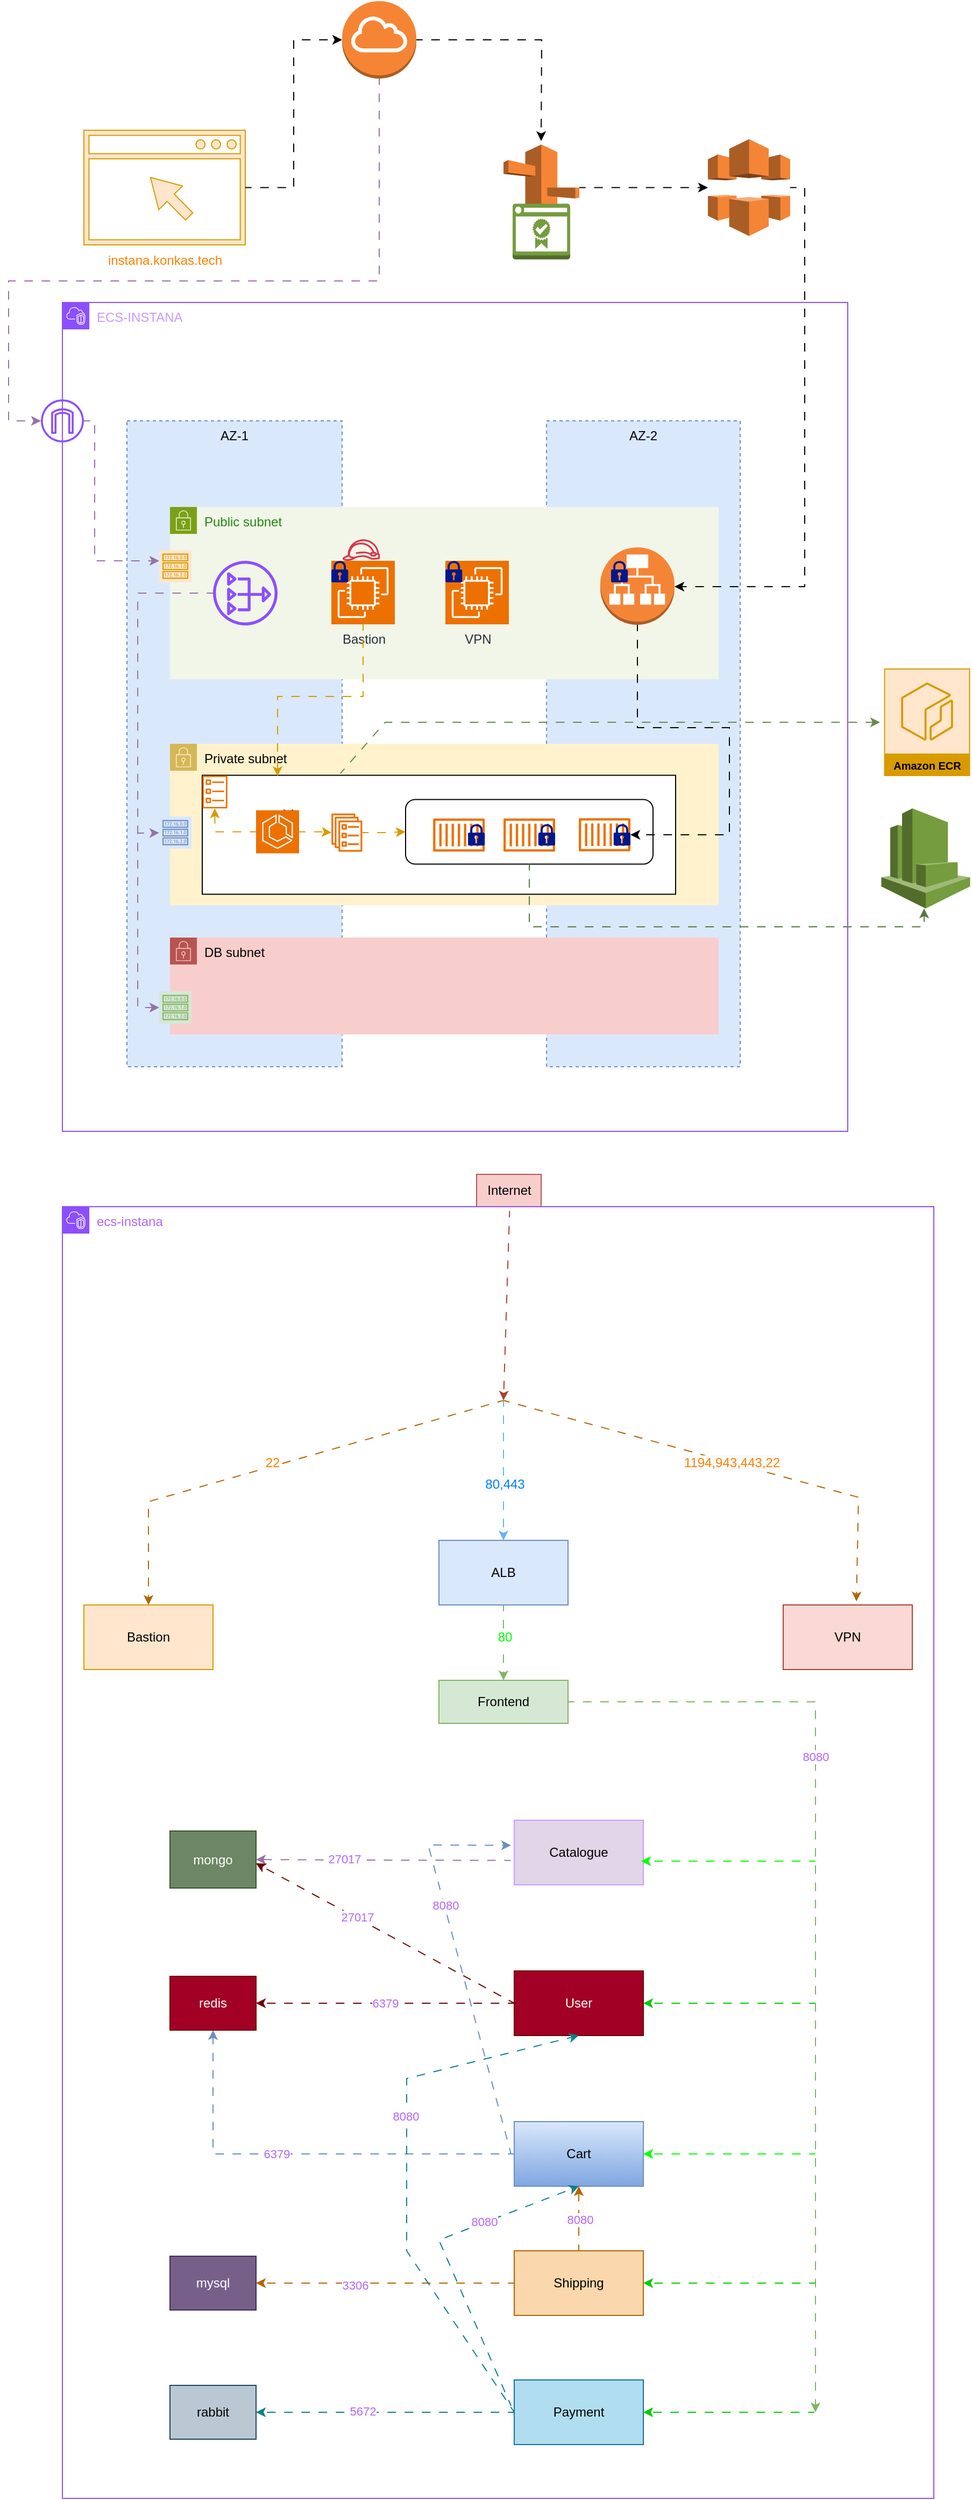 <mxfile version="24.7.16">
  <diagram name="Page-1" id="yDt01ANhyej5JqWS6dFk">
    <mxGraphModel dx="2110" dy="783" grid="1" gridSize="10" guides="1" tooltips="1" connect="1" arrows="1" fold="1" page="1" pageScale="1" pageWidth="850" pageHeight="1100" math="0" shadow="0">
      <root>
        <mxCell id="0" />
        <mxCell id="1" parent="0" />
        <mxCell id="Hb1TKC1Pl9qgVDZg1J_4-1" value="&lt;font color=&quot;#cc99ff&quot;&gt;ECS-INSTANA&lt;/font&gt;" style="points=[[0,0],[0.25,0],[0.5,0],[0.75,0],[1,0],[1,0.25],[1,0.5],[1,0.75],[1,1],[0.75,1],[0.5,1],[0.25,1],[0,1],[0,0.75],[0,0.5],[0,0.25]];outlineConnect=0;gradientColor=none;html=1;whiteSpace=wrap;fontSize=12;fontStyle=0;container=1;pointerEvents=0;collapsible=0;recursiveResize=0;shape=mxgraph.aws4.group;grIcon=mxgraph.aws4.group_vpc2;strokeColor=#8C4FFF;fillColor=none;verticalAlign=top;align=left;spacingLeft=30;fontColor=#AAB7B8;dashed=0;" vertex="1" parent="1">
          <mxGeometry x="40" y="310" width="730" height="770" as="geometry" />
        </mxCell>
        <mxCell id="Hb1TKC1Pl9qgVDZg1J_4-2" value="AZ-1" style="fillColor=#dae8fc;strokeColor=#6c8ebf;dashed=1;verticalAlign=top;fontStyle=0;whiteSpace=wrap;html=1;" vertex="1" parent="Hb1TKC1Pl9qgVDZg1J_4-1">
          <mxGeometry x="60" y="110" width="200" height="600" as="geometry" />
        </mxCell>
        <mxCell id="Hb1TKC1Pl9qgVDZg1J_4-3" value="AZ-2" style="fillColor=#dae8fc;strokeColor=#6c8ebf;dashed=1;verticalAlign=top;fontStyle=0;whiteSpace=wrap;html=1;" vertex="1" parent="Hb1TKC1Pl9qgVDZg1J_4-1">
          <mxGeometry x="450" y="110" width="180" height="600" as="geometry" />
        </mxCell>
        <mxCell id="Hb1TKC1Pl9qgVDZg1J_4-4" value="Public subnet" style="points=[[0,0],[0.25,0],[0.5,0],[0.75,0],[1,0],[1,0.25],[1,0.5],[1,0.75],[1,1],[0.75,1],[0.5,1],[0.25,1],[0,1],[0,0.75],[0,0.5],[0,0.25]];outlineConnect=0;gradientColor=none;html=1;whiteSpace=wrap;fontSize=12;fontStyle=0;container=1;pointerEvents=0;collapsible=0;recursiveResize=0;shape=mxgraph.aws4.group;grIcon=mxgraph.aws4.group_security_group;grStroke=0;strokeColor=#7AA116;fillColor=#F2F6E8;verticalAlign=top;align=left;spacingLeft=30;fontColor=#248814;dashed=0;" vertex="1" parent="Hb1TKC1Pl9qgVDZg1J_4-1">
          <mxGeometry x="100" y="190" width="510" height="160" as="geometry" />
        </mxCell>
        <mxCell id="Hb1TKC1Pl9qgVDZg1J_4-26" value="VPN" style="sketch=0;points=[[0,0,0],[0.25,0,0],[0.5,0,0],[0.75,0,0],[1,0,0],[0,1,0],[0.25,1,0],[0.5,1,0],[0.75,1,0],[1,1,0],[0,0.25,0],[0,0.5,0],[0,0.75,0],[1,0.25,0],[1,0.5,0],[1,0.75,0]];outlineConnect=0;fontColor=#232F3E;fillColor=#ED7100;strokeColor=#ffffff;dashed=0;verticalLabelPosition=bottom;verticalAlign=top;align=center;html=1;fontSize=12;fontStyle=0;aspect=fixed;shape=mxgraph.aws4.resourceIcon;resIcon=mxgraph.aws4.ec2;" vertex="1" parent="Hb1TKC1Pl9qgVDZg1J_4-4">
          <mxGeometry x="256" y="50" width="59" height="59" as="geometry" />
        </mxCell>
        <mxCell id="Hb1TKC1Pl9qgVDZg1J_4-28" value="" style="sketch=0;aspect=fixed;pointerEvents=1;shadow=0;dashed=0;html=1;strokeColor=none;labelPosition=center;verticalLabelPosition=bottom;verticalAlign=top;align=center;fillColor=#00188D;shape=mxgraph.mscae.enterprise.lock" vertex="1" parent="Hb1TKC1Pl9qgVDZg1J_4-4">
          <mxGeometry x="256" y="50" width="15.6" height="20" as="geometry" />
        </mxCell>
        <mxCell id="Hb1TKC1Pl9qgVDZg1J_4-25" value="Bastion" style="sketch=0;points=[[0,0,0],[0.25,0,0],[0.5,0,0],[0.75,0,0],[1,0,0],[0,1,0],[0.25,1,0],[0.5,1,0],[0.75,1,0],[1,1,0],[0,0.25,0],[0,0.5,0],[0,0.75,0],[1,0.25,0],[1,0.5,0],[1,0.75,0]];outlineConnect=0;fontColor=#232F3E;fillColor=#ED7100;strokeColor=#ffffff;dashed=0;verticalLabelPosition=bottom;verticalAlign=top;align=center;html=1;fontSize=12;fontStyle=0;aspect=fixed;shape=mxgraph.aws4.resourceIcon;resIcon=mxgraph.aws4.ec2;" vertex="1" parent="Hb1TKC1Pl9qgVDZg1J_4-4">
          <mxGeometry x="150" y="50" width="59" height="59" as="geometry" />
        </mxCell>
        <mxCell id="Hb1TKC1Pl9qgVDZg1J_4-29" value="" style="sketch=0;outlineConnect=0;fontColor=#232F3E;gradientColor=none;fillColor=#DD344C;strokeColor=none;dashed=0;verticalLabelPosition=bottom;verticalAlign=top;align=center;html=1;fontSize=12;fontStyle=0;aspect=fixed;pointerEvents=1;shape=mxgraph.aws4.role;" vertex="1" parent="Hb1TKC1Pl9qgVDZg1J_4-4">
          <mxGeometry x="160" y="30" width="35.46" height="20" as="geometry" />
        </mxCell>
        <mxCell id="Hb1TKC1Pl9qgVDZg1J_4-27" value="" style="sketch=0;aspect=fixed;pointerEvents=1;shadow=0;dashed=0;html=1;strokeColor=none;labelPosition=center;verticalLabelPosition=bottom;verticalAlign=top;align=center;fillColor=#00188D;shape=mxgraph.mscae.enterprise.lock" vertex="1" parent="Hb1TKC1Pl9qgVDZg1J_4-4">
          <mxGeometry x="150" y="50" width="15.6" height="20" as="geometry" />
        </mxCell>
        <mxCell id="Hb1TKC1Pl9qgVDZg1J_4-57" value="" style="sketch=0;outlineConnect=0;fontColor=#232F3E;gradientColor=none;fillColor=#8C4FFF;strokeColor=none;dashed=0;verticalLabelPosition=bottom;verticalAlign=top;align=center;html=1;fontSize=12;fontStyle=0;aspect=fixed;pointerEvents=1;shape=mxgraph.aws4.nat_gateway;" vertex="1" parent="Hb1TKC1Pl9qgVDZg1J_4-4">
          <mxGeometry x="40" y="50" width="60" height="60" as="geometry" />
        </mxCell>
        <mxCell id="Hb1TKC1Pl9qgVDZg1J_4-5" value="Private subnet" style="points=[[0,0],[0.25,0],[0.5,0],[0.75,0],[1,0],[1,0.25],[1,0.5],[1,0.75],[1,1],[0.75,1],[0.5,1],[0.25,1],[0,1],[0,0.75],[0,0.5],[0,0.25]];outlineConnect=0;html=1;whiteSpace=wrap;fontSize=12;fontStyle=0;container=1;pointerEvents=0;collapsible=0;recursiveResize=0;shape=mxgraph.aws4.group;grIcon=mxgraph.aws4.group_security_group;grStroke=0;strokeColor=#d6b656;fillColor=#fff2cc;verticalAlign=top;align=left;spacingLeft=30;dashed=0;" vertex="1" parent="Hb1TKC1Pl9qgVDZg1J_4-1">
          <mxGeometry x="100" y="410" width="510" height="150" as="geometry" />
        </mxCell>
        <mxCell id="Hb1TKC1Pl9qgVDZg1J_4-9" value="&#xa;&lt;span style=&quot;color: rgb(0, 0, 0); font-family: Helvetica; font-size: 12px; font-style: normal; font-variant-ligatures: normal; font-variant-caps: normal; font-weight: 400; letter-spacing: normal; orphans: 2; text-align: center; text-indent: 0px; text-transform: none; widows: 2; word-spacing: 0px; -webkit-text-stroke-width: 0px; white-space: nowrap; background-color: rgb(251, 251, 251); text-decoration-thickness: initial; text-decoration-style: initial; text-decoration-color: initial; display: inline !important; float: none;&quot;&gt;instana-ns&lt;/span&gt;&#xa;&#xa;" style="rounded=0;whiteSpace=wrap;html=1;" vertex="1" parent="Hb1TKC1Pl9qgVDZg1J_4-5">
          <mxGeometry x="30" y="29.25" width="440" height="110.5" as="geometry" />
        </mxCell>
        <mxCell id="Hb1TKC1Pl9qgVDZg1J_4-13" value="" style="rounded=1;whiteSpace=wrap;html=1;" vertex="1" parent="Hb1TKC1Pl9qgVDZg1J_4-5">
          <mxGeometry x="219" y="51.75" width="230" height="60" as="geometry" />
        </mxCell>
        <mxCell id="Hb1TKC1Pl9qgVDZg1J_4-14" value="" style="sketch=0;outlineConnect=0;fontColor=#232F3E;gradientColor=none;fillColor=#ED7100;strokeColor=none;dashed=0;verticalLabelPosition=bottom;verticalAlign=top;align=center;html=1;fontSize=12;fontStyle=0;aspect=fixed;pointerEvents=1;shape=mxgraph.aws4.container_1;" vertex="1" parent="Hb1TKC1Pl9qgVDZg1J_4-5">
          <mxGeometry x="244.6" y="69.25" width="48" height="31" as="geometry" />
        </mxCell>
        <mxCell id="Hb1TKC1Pl9qgVDZg1J_4-15" value="" style="sketch=0;outlineConnect=0;fontColor=#232F3E;gradientColor=none;fillColor=#ED7100;strokeColor=none;dashed=0;verticalLabelPosition=bottom;verticalAlign=top;align=center;html=1;fontSize=12;fontStyle=0;aspect=fixed;pointerEvents=1;shape=mxgraph.aws4.container_1;" vertex="1" parent="Hb1TKC1Pl9qgVDZg1J_4-5">
          <mxGeometry x="310" y="69.25" width="48" height="31" as="geometry" />
        </mxCell>
        <mxCell id="Hb1TKC1Pl9qgVDZg1J_4-16" value="" style="sketch=0;outlineConnect=0;fontColor=#232F3E;gradientColor=none;fillColor=#ED7100;strokeColor=none;dashed=0;verticalLabelPosition=bottom;verticalAlign=top;align=center;html=1;fontSize=12;fontStyle=0;aspect=fixed;pointerEvents=1;shape=mxgraph.aws4.container_1;" vertex="1" parent="Hb1TKC1Pl9qgVDZg1J_4-5">
          <mxGeometry x="380" y="69" width="48" height="31" as="geometry" />
        </mxCell>
        <mxCell id="Hb1TKC1Pl9qgVDZg1J_4-17" value="" style="sketch=0;aspect=fixed;pointerEvents=1;shadow=0;dashed=0;html=1;strokeColor=none;labelPosition=center;verticalLabelPosition=bottom;verticalAlign=top;align=center;fillColor=#00188D;shape=mxgraph.mscae.enterprise.lock" vertex="1" parent="Hb1TKC1Pl9qgVDZg1J_4-5">
          <mxGeometry x="277" y="74.5" width="15.6" height="20" as="geometry" />
        </mxCell>
        <mxCell id="Hb1TKC1Pl9qgVDZg1J_4-18" value="" style="sketch=0;aspect=fixed;pointerEvents=1;shadow=0;dashed=0;html=1;strokeColor=none;labelPosition=center;verticalLabelPosition=bottom;verticalAlign=top;align=center;fillColor=#00188D;shape=mxgraph.mscae.enterprise.lock" vertex="1" parent="Hb1TKC1Pl9qgVDZg1J_4-5">
          <mxGeometry x="342.4" y="74.5" width="15.6" height="20" as="geometry" />
        </mxCell>
        <mxCell id="Hb1TKC1Pl9qgVDZg1J_4-19" value="" style="sketch=0;aspect=fixed;pointerEvents=1;shadow=0;dashed=0;html=1;strokeColor=none;labelPosition=center;verticalLabelPosition=bottom;verticalAlign=top;align=center;fillColor=#00188D;shape=mxgraph.mscae.enterprise.lock" vertex="1" parent="Hb1TKC1Pl9qgVDZg1J_4-5">
          <mxGeometry x="412.4" y="74.5" width="15.6" height="20" as="geometry" />
        </mxCell>
        <mxCell id="Hb1TKC1Pl9qgVDZg1J_4-41" value="" style="edgeStyle=orthogonalEdgeStyle;rounded=0;orthogonalLoop=1;jettySize=auto;html=1;flowAnimation=1;fillColor=#ffe6cc;strokeColor=#d79b00;" edge="1" parent="Hb1TKC1Pl9qgVDZg1J_4-5" source="Hb1TKC1Pl9qgVDZg1J_4-8" target="Hb1TKC1Pl9qgVDZg1J_4-32">
          <mxGeometry relative="1" as="geometry" />
        </mxCell>
        <mxCell id="Hb1TKC1Pl9qgVDZg1J_4-42" value="" style="edgeStyle=orthogonalEdgeStyle;rounded=0;orthogonalLoop=1;jettySize=auto;html=1;flowAnimation=1;fillColor=#ffe6cc;strokeColor=#d79b00;" edge="1" parent="Hb1TKC1Pl9qgVDZg1J_4-5" source="Hb1TKC1Pl9qgVDZg1J_4-8" target="Hb1TKC1Pl9qgVDZg1J_4-33">
          <mxGeometry relative="1" as="geometry" />
        </mxCell>
        <mxCell id="Hb1TKC1Pl9qgVDZg1J_4-55" style="edgeStyle=orthogonalEdgeStyle;rounded=0;orthogonalLoop=1;jettySize=auto;html=1;exitX=0.75;exitY=0;exitDx=0;exitDy=0;exitPerimeter=0;" edge="1" parent="Hb1TKC1Pl9qgVDZg1J_4-5" source="Hb1TKC1Pl9qgVDZg1J_4-8">
          <mxGeometry relative="1" as="geometry">
            <mxPoint x="110" y="70" as="targetPoint" />
          </mxGeometry>
        </mxCell>
        <mxCell id="Hb1TKC1Pl9qgVDZg1J_4-8" value="" style="sketch=0;points=[[0,0,0],[0.25,0,0],[0.5,0,0],[0.75,0,0],[1,0,0],[0,1,0],[0.25,1,0],[0.5,1,0],[0.75,1,0],[1,1,0],[0,0.25,0],[0,0.5,0],[0,0.75,0],[1,0.25,0],[1,0.5,0],[1,0.75,0]];outlineConnect=0;fontColor=#232F3E;fillColor=#ED7100;strokeColor=#ffffff;dashed=0;verticalLabelPosition=bottom;verticalAlign=top;align=center;html=1;fontSize=12;fontStyle=0;aspect=fixed;shape=mxgraph.aws4.resourceIcon;resIcon=mxgraph.aws4.ecs;" vertex="1" parent="Hb1TKC1Pl9qgVDZg1J_4-5">
          <mxGeometry x="80" y="61.75" width="40" height="40" as="geometry" />
        </mxCell>
        <mxCell id="Hb1TKC1Pl9qgVDZg1J_4-32" value="" style="sketch=0;outlineConnect=0;fontColor=#232F3E;gradientColor=none;fillColor=#ED7100;strokeColor=none;dashed=0;verticalLabelPosition=bottom;verticalAlign=top;align=center;html=1;fontSize=12;fontStyle=0;aspect=fixed;pointerEvents=1;shape=mxgraph.aws4.ecs_task;" vertex="1" parent="Hb1TKC1Pl9qgVDZg1J_4-5">
          <mxGeometry x="30" y="29.5" width="23.51" height="30.5" as="geometry" />
        </mxCell>
        <mxCell id="Hb1TKC1Pl9qgVDZg1J_4-43" value="" style="edgeStyle=orthogonalEdgeStyle;rounded=0;orthogonalLoop=1;jettySize=auto;html=1;entryX=0;entryY=0.5;entryDx=0;entryDy=0;flowAnimation=1;fillColor=#ffe6cc;strokeColor=#d79b00;" edge="1" parent="Hb1TKC1Pl9qgVDZg1J_4-5" source="Hb1TKC1Pl9qgVDZg1J_4-33" target="Hb1TKC1Pl9qgVDZg1J_4-13">
          <mxGeometry relative="1" as="geometry" />
        </mxCell>
        <mxCell id="Hb1TKC1Pl9qgVDZg1J_4-33" value="" style="sketch=0;outlineConnect=0;fontColor=#232F3E;gradientColor=none;fillColor=#ED7100;strokeColor=none;dashed=0;verticalLabelPosition=bottom;verticalAlign=top;align=center;html=1;fontSize=12;fontStyle=0;aspect=fixed;pointerEvents=1;shape=mxgraph.aws4.ecs_service;" vertex="1" parent="Hb1TKC1Pl9qgVDZg1J_4-5">
          <mxGeometry x="150" y="64.75" width="28.84" height="35.5" as="geometry" />
        </mxCell>
        <mxCell id="Hb1TKC1Pl9qgVDZg1J_4-49" value="" style="sketch=0;outlineConnect=0;strokeColor=#6c8ebf;fillColor=#dae8fc;dashed=0;verticalLabelPosition=bottom;verticalAlign=top;align=center;html=1;fontSize=12;fontStyle=0;aspect=fixed;shape=mxgraph.aws4.resourceIcon;resIcon=mxgraph.aws4.route_table;" vertex="1" parent="Hb1TKC1Pl9qgVDZg1J_4-5">
          <mxGeometry x="-10" y="67.5" width="30" height="30" as="geometry" />
        </mxCell>
        <mxCell id="Hb1TKC1Pl9qgVDZg1J_4-6" value="DB subnet" style="points=[[0,0],[0.25,0],[0.5,0],[0.75,0],[1,0],[1,0.25],[1,0.5],[1,0.75],[1,1],[0.75,1],[0.5,1],[0.25,1],[0,1],[0,0.75],[0,0.5],[0,0.25]];outlineConnect=0;html=1;whiteSpace=wrap;fontSize=12;fontStyle=0;container=1;pointerEvents=0;collapsible=0;recursiveResize=0;shape=mxgraph.aws4.group;grIcon=mxgraph.aws4.group_security_group;grStroke=0;strokeColor=#b85450;fillColor=#f8cecc;verticalAlign=top;align=left;spacingLeft=30;dashed=0;" vertex="1" parent="Hb1TKC1Pl9qgVDZg1J_4-1">
          <mxGeometry x="100" y="590" width="510" height="90" as="geometry" />
        </mxCell>
        <mxCell id="Hb1TKC1Pl9qgVDZg1J_4-50" value="" style="sketch=0;outlineConnect=0;strokeColor=#82b366;fillColor=#d5e8d4;dashed=0;verticalLabelPosition=bottom;verticalAlign=top;align=center;html=1;fontSize=12;fontStyle=0;aspect=fixed;shape=mxgraph.aws4.resourceIcon;resIcon=mxgraph.aws4.route_table;" vertex="1" parent="Hb1TKC1Pl9qgVDZg1J_4-6">
          <mxGeometry x="-10" y="50" width="30" height="30" as="geometry" />
        </mxCell>
        <mxCell id="Hb1TKC1Pl9qgVDZg1J_4-7" value="" style="sketch=0;outlineConnect=0;fontColor=#232F3E;gradientColor=none;fillColor=#8C4FFF;strokeColor=none;dashed=0;verticalLabelPosition=bottom;verticalAlign=top;align=center;html=1;fontSize=12;fontStyle=0;aspect=fixed;pointerEvents=1;shape=mxgraph.aws4.internet_gateway;" vertex="1" parent="Hb1TKC1Pl9qgVDZg1J_4-1">
          <mxGeometry x="-20" y="90" width="40" height="40" as="geometry" />
        </mxCell>
        <mxCell id="Hb1TKC1Pl9qgVDZg1J_4-11" value="" style="outlineConnect=0;dashed=0;verticalLabelPosition=bottom;verticalAlign=top;align=center;html=1;shape=mxgraph.aws3.application_load_balancer;fillColor=#F58536;gradientColor=none;" vertex="1" parent="Hb1TKC1Pl9qgVDZg1J_4-1">
          <mxGeometry x="500" y="227.5" width="69" height="72" as="geometry" />
        </mxCell>
        <mxCell id="Hb1TKC1Pl9qgVDZg1J_4-20" value="" style="sketch=0;aspect=fixed;pointerEvents=1;shadow=0;dashed=0;html=1;strokeColor=none;labelPosition=center;verticalLabelPosition=bottom;verticalAlign=top;align=center;fillColor=#00188D;shape=mxgraph.mscae.enterprise.lock" vertex="1" parent="Hb1TKC1Pl9qgVDZg1J_4-1">
          <mxGeometry x="510" y="240" width="15.6" height="20" as="geometry" />
        </mxCell>
        <mxCell id="Hb1TKC1Pl9qgVDZg1J_4-46" style="edgeStyle=orthogonalEdgeStyle;rounded=0;orthogonalLoop=1;jettySize=auto;html=1;flowAnimation=1;fillColor=#ffe6cc;strokeColor=#d79b00;" edge="1" parent="Hb1TKC1Pl9qgVDZg1J_4-1" source="Hb1TKC1Pl9qgVDZg1J_4-25">
          <mxGeometry relative="1" as="geometry">
            <mxPoint x="200" y="440" as="targetPoint" />
            <Array as="points">
              <mxPoint x="280" y="366" />
              <mxPoint x="200" y="366" />
              <mxPoint x="200" y="440" />
            </Array>
          </mxGeometry>
        </mxCell>
        <mxCell id="Hb1TKC1Pl9qgVDZg1J_4-47" style="edgeStyle=orthogonalEdgeStyle;rounded=0;orthogonalLoop=1;jettySize=auto;html=1;entryX=1;entryY=0.5;entryDx=0;entryDy=0;entryPerimeter=0;flowAnimation=1;fillColor=#dae8fc;strokeColor=#000000;" edge="1" parent="Hb1TKC1Pl9qgVDZg1J_4-1" source="Hb1TKC1Pl9qgVDZg1J_4-11" target="Hb1TKC1Pl9qgVDZg1J_4-19">
          <mxGeometry relative="1" as="geometry">
            <Array as="points">
              <mxPoint x="535" y="395" />
              <mxPoint x="620" y="395" />
              <mxPoint x="620" y="495" />
            </Array>
          </mxGeometry>
        </mxCell>
        <mxCell id="Hb1TKC1Pl9qgVDZg1J_4-48" value="" style="sketch=0;outlineConnect=0;strokeColor=#d79b00;fillColor=#ffe6cc;dashed=0;verticalLabelPosition=bottom;verticalAlign=top;align=center;html=1;fontSize=12;fontStyle=0;aspect=fixed;shape=mxgraph.aws4.resourceIcon;resIcon=mxgraph.aws4.route_table;" vertex="1" parent="Hb1TKC1Pl9qgVDZg1J_4-1">
          <mxGeometry x="90" y="230" width="30" height="30" as="geometry" />
        </mxCell>
        <mxCell id="Hb1TKC1Pl9qgVDZg1J_4-51" style="edgeStyle=orthogonalEdgeStyle;rounded=0;orthogonalLoop=1;jettySize=auto;html=1;flowAnimation=1;fillColor=#e1d5e7;strokeColor=#9673a6;" edge="1" parent="Hb1TKC1Pl9qgVDZg1J_4-1" source="Hb1TKC1Pl9qgVDZg1J_4-7">
          <mxGeometry relative="1" as="geometry">
            <mxPoint x="90" y="240" as="targetPoint" />
            <Array as="points">
              <mxPoint x="30" y="110" />
              <mxPoint x="30" y="240" />
            </Array>
          </mxGeometry>
        </mxCell>
        <mxCell id="Hb1TKC1Pl9qgVDZg1J_4-70" style="edgeStyle=orthogonalEdgeStyle;rounded=0;orthogonalLoop=1;jettySize=auto;html=1;flowAnimation=1;fillColor=#e1d5e7;strokeColor=#9673a6;" edge="1" parent="Hb1TKC1Pl9qgVDZg1J_4-1" source="Hb1TKC1Pl9qgVDZg1J_4-57" target="Hb1TKC1Pl9qgVDZg1J_4-50">
          <mxGeometry relative="1" as="geometry">
            <Array as="points">
              <mxPoint x="70" y="270" />
              <mxPoint x="70" y="655" />
            </Array>
          </mxGeometry>
        </mxCell>
        <mxCell id="Hb1TKC1Pl9qgVDZg1J_4-74" value="" style="endArrow=classic;html=1;rounded=0;flowAnimation=1;fillColor=#e1d5e7;strokeColor=#9673a6;" edge="1" parent="Hb1TKC1Pl9qgVDZg1J_4-1" target="Hb1TKC1Pl9qgVDZg1J_4-49">
          <mxGeometry width="50" height="50" relative="1" as="geometry">
            <mxPoint x="70" y="493" as="sourcePoint" />
            <mxPoint x="90" y="491" as="targetPoint" />
          </mxGeometry>
        </mxCell>
        <mxCell id="Hb1TKC1Pl9qgVDZg1J_4-61" style="edgeStyle=orthogonalEdgeStyle;rounded=0;orthogonalLoop=1;jettySize=auto;html=1;flowAnimation=1;exitX=1;exitY=0.5;exitDx=0;exitDy=0;exitPerimeter=0;fillColor=#dae8fc;strokeColor=#000000;" edge="1" parent="1" source="Hb1TKC1Pl9qgVDZg1J_4-10" target="Hb1TKC1Pl9qgVDZg1J_4-11">
          <mxGeometry relative="1" as="geometry">
            <Array as="points">
              <mxPoint x="730" y="203" />
              <mxPoint x="730" y="574" />
            </Array>
          </mxGeometry>
        </mxCell>
        <mxCell id="Hb1TKC1Pl9qgVDZg1J_4-10" value="" style="outlineConnect=0;dashed=0;verticalLabelPosition=bottom;verticalAlign=top;align=center;html=1;shape=mxgraph.aws3.cloudfront;fillColor=#F58536;gradientColor=none;" vertex="1" parent="1">
          <mxGeometry x="640" y="158.25" width="76.5" height="90" as="geometry" />
        </mxCell>
        <mxCell id="Hb1TKC1Pl9qgVDZg1J_4-64" style="edgeStyle=orthogonalEdgeStyle;rounded=0;orthogonalLoop=1;jettySize=auto;html=1;flowAnimation=1;fillColor=#dae8fc;strokeColor=#000000;" edge="1" parent="1" source="Hb1TKC1Pl9qgVDZg1J_4-62" target="Hb1TKC1Pl9qgVDZg1J_4-10">
          <mxGeometry relative="1" as="geometry" />
        </mxCell>
        <mxCell id="Hb1TKC1Pl9qgVDZg1J_4-62" value="" style="outlineConnect=0;dashed=0;verticalLabelPosition=bottom;verticalAlign=top;align=center;html=1;shape=mxgraph.aws3.route_53;fillColor=#F58536;gradientColor=none;" vertex="1" parent="1">
          <mxGeometry x="450" y="163.25" width="70.5" height="80" as="geometry" />
        </mxCell>
        <mxCell id="Hb1TKC1Pl9qgVDZg1J_4-66" value="&lt;font color=&quot;#ff8000&quot;&gt;instana.konkas.tech&lt;/font&gt;" style="sketch=0;pointerEvents=1;shadow=0;dashed=0;html=1;strokeColor=#d79b00;fillColor=#ffe6cc;aspect=fixed;labelPosition=center;verticalLabelPosition=bottom;verticalAlign=top;align=center;outlineConnect=0;shape=mxgraph.vvd.web_browser;" vertex="1" parent="1">
          <mxGeometry x="60" y="150" width="150" height="106.5" as="geometry" />
        </mxCell>
        <mxCell id="Hb1TKC1Pl9qgVDZg1J_4-84" style="edgeStyle=orthogonalEdgeStyle;rounded=0;orthogonalLoop=1;jettySize=auto;html=1;fillColor=#e1d5e7;strokeColor=#9673a6;flowAnimation=1;" edge="1" parent="1" source="Hb1TKC1Pl9qgVDZg1J_4-67" target="Hb1TKC1Pl9qgVDZg1J_4-7">
          <mxGeometry relative="1" as="geometry">
            <Array as="points">
              <mxPoint x="334" y="290" />
              <mxPoint x="-10" y="290" />
              <mxPoint x="-10" y="420" />
            </Array>
          </mxGeometry>
        </mxCell>
        <mxCell id="Hb1TKC1Pl9qgVDZg1J_4-67" value="" style="outlineConnect=0;dashed=0;verticalLabelPosition=bottom;verticalAlign=top;align=center;html=1;shape=mxgraph.aws3.internet_gateway;fillColor=#F58534;gradientColor=none;" vertex="1" parent="1">
          <mxGeometry x="300" y="30" width="69" height="72" as="geometry" />
        </mxCell>
        <mxCell id="Hb1TKC1Pl9qgVDZg1J_4-68" style="edgeStyle=orthogonalEdgeStyle;rounded=0;orthogonalLoop=1;jettySize=auto;html=1;entryX=0;entryY=0.5;entryDx=0;entryDy=0;entryPerimeter=0;flowAnimation=1;fillColor=#dae8fc;strokeColor=#000000;" edge="1" parent="1" source="Hb1TKC1Pl9qgVDZg1J_4-66" target="Hb1TKC1Pl9qgVDZg1J_4-67">
          <mxGeometry relative="1" as="geometry" />
        </mxCell>
        <mxCell id="Hb1TKC1Pl9qgVDZg1J_4-69" style="edgeStyle=orthogonalEdgeStyle;rounded=0;orthogonalLoop=1;jettySize=auto;html=1;flowAnimation=1;fillColor=#dae8fc;strokeColor=#000000;" edge="1" parent="1" source="Hb1TKC1Pl9qgVDZg1J_4-67">
          <mxGeometry relative="1" as="geometry">
            <mxPoint x="485" y="160" as="targetPoint" />
          </mxGeometry>
        </mxCell>
        <mxCell id="Hb1TKC1Pl9qgVDZg1J_4-76" value="" style="outlineConnect=0;dashed=0;verticalLabelPosition=bottom;verticalAlign=top;align=center;html=1;shape=mxgraph.aws3.cloudwatch;fillColor=#759C3E;gradientColor=none;" vertex="1" parent="1">
          <mxGeometry x="801.25" y="780" width="82.5" height="93" as="geometry" />
        </mxCell>
        <mxCell id="Hb1TKC1Pl9qgVDZg1J_4-77" style="edgeStyle=orthogonalEdgeStyle;rounded=0;orthogonalLoop=1;jettySize=auto;html=1;exitX=0.5;exitY=1;exitDx=0;exitDy=0;flowAnimation=1;fillColor=#d5e8d4;strokeColor=#577844;" edge="1" parent="1" source="Hb1TKC1Pl9qgVDZg1J_4-13" target="Hb1TKC1Pl9qgVDZg1J_4-76">
          <mxGeometry relative="1" as="geometry">
            <mxPoint x="474" y="840" as="sourcePoint" />
            <Array as="points">
              <mxPoint x="474" y="890" />
              <mxPoint x="841" y="890" />
            </Array>
          </mxGeometry>
        </mxCell>
        <mxCell id="Hb1TKC1Pl9qgVDZg1J_4-78" value="" style="outlineConnect=0;dashed=0;verticalLabelPosition=bottom;verticalAlign=top;align=center;html=1;shape=mxgraph.aws3.certificate_manager_2;fillColor=#759C3E;gradientColor=none;" vertex="1" parent="1">
          <mxGeometry x="458.5" y="218.25" width="53.5" height="51.75" as="geometry" />
        </mxCell>
        <mxCell id="Hb1TKC1Pl9qgVDZg1J_4-79" value="Amazon ECR" style="sketch=0;outlineConnect=0;strokeColor=#d79b00;fillColor=#ffe6cc;dashed=0;verticalLabelPosition=middle;verticalAlign=bottom;align=center;html=1;whiteSpace=wrap;fontSize=10;fontStyle=1;spacing=3;shape=mxgraph.aws4.productIcon;prIcon=mxgraph.aws4.ecr;" vertex="1" parent="1">
          <mxGeometry x="803.75" y="650" width="80" height="100" as="geometry" />
        </mxCell>
        <mxCell id="Hb1TKC1Pl9qgVDZg1J_4-82" value="" style="endArrow=classic;html=1;rounded=0;exitX=0.992;exitY=0.546;exitDx=0;exitDy=0;exitPerimeter=0;fillColor=#d5e8d4;strokeColor=#668C4F;flowAnimation=1;" edge="1" parent="1" source="Hb1TKC1Pl9qgVDZg1J_4-2">
          <mxGeometry width="50" height="50" relative="1" as="geometry">
            <mxPoint x="550" y="530" as="sourcePoint" />
            <mxPoint x="800" y="700" as="targetPoint" />
            <Array as="points">
              <mxPoint x="340" y="700" />
              <mxPoint x="520" y="700" />
            </Array>
          </mxGeometry>
        </mxCell>
        <mxCell id="Hb1TKC1Pl9qgVDZg1J_4-85" value="&lt;font color=&quot;#b266ff&quot;&gt;6379&lt;/font&gt;" style="edgeStyle=orthogonalEdgeStyle;rounded=0;orthogonalLoop=1;jettySize=auto;html=1;flowAnimation=1;fillColor=#a20025;strokeColor=#6F0000;entryX=1;entryY=0.5;entryDx=0;entryDy=0;" edge="1" parent="1" source="Hb1TKC1Pl9qgVDZg1J_4-86" target="Hb1TKC1Pl9qgVDZg1J_4-99">
          <mxGeometry relative="1" as="geometry">
            <mxPoint x="230" y="1890" as="targetPoint" />
            <Array as="points">
              <mxPoint x="220" y="1890" />
            </Array>
          </mxGeometry>
        </mxCell>
        <mxCell id="Hb1TKC1Pl9qgVDZg1J_4-86" value="User" style="rounded=0;whiteSpace=wrap;html=1;fillColor=#a20025;strokeColor=#6F0000;fontColor=#ffffff;" vertex="1" parent="1">
          <mxGeometry x="460" y="1860" width="120" height="60" as="geometry" />
        </mxCell>
        <mxCell id="Hb1TKC1Pl9qgVDZg1J_4-87" style="edgeStyle=orthogonalEdgeStyle;rounded=0;orthogonalLoop=1;jettySize=auto;html=1;entryX=0.5;entryY=1;entryDx=0;entryDy=0;flowAnimation=1;fillColor=#dae8fc;strokeColor=#6c8ebf;gradientColor=#7ea6e0;" edge="1" parent="1" source="Hb1TKC1Pl9qgVDZg1J_4-89" target="Hb1TKC1Pl9qgVDZg1J_4-99">
          <mxGeometry relative="1" as="geometry">
            <Array as="points">
              <mxPoint x="180" y="2030" />
            </Array>
          </mxGeometry>
        </mxCell>
        <mxCell id="Hb1TKC1Pl9qgVDZg1J_4-88" value="&lt;font color=&quot;#b266ff&quot;&gt;6379&lt;/font&gt;" style="edgeLabel;html=1;align=center;verticalAlign=middle;resizable=0;points=[];" vertex="1" connectable="0" parent="Hb1TKC1Pl9qgVDZg1J_4-87">
          <mxGeometry x="0.122" y="2" relative="1" as="geometry">
            <mxPoint y="-2" as="offset" />
          </mxGeometry>
        </mxCell>
        <mxCell id="Hb1TKC1Pl9qgVDZg1J_4-89" value="Cart" style="rounded=0;whiteSpace=wrap;html=1;fillColor=#dae8fc;gradientColor=#7ea6e0;strokeColor=#6c8ebf;" vertex="1" parent="1">
          <mxGeometry x="460" y="2000" width="120" height="60" as="geometry" />
        </mxCell>
        <mxCell id="Hb1TKC1Pl9qgVDZg1J_4-90" value="Catalogue" style="rounded=0;whiteSpace=wrap;html=1;fillColor=#e1d5e7;strokeColor=#CC99FF;" vertex="1" parent="1">
          <mxGeometry x="460" y="1720" width="120" height="60" as="geometry" />
        </mxCell>
        <mxCell id="Hb1TKC1Pl9qgVDZg1J_4-91" style="edgeStyle=orthogonalEdgeStyle;rounded=0;orthogonalLoop=1;jettySize=auto;html=1;entryX=1;entryY=0.5;entryDx=0;entryDy=0;flowAnimation=1;fillColor=#fad7ac;strokeColor=#b46504;" edge="1" parent="1" source="Hb1TKC1Pl9qgVDZg1J_4-95" target="Hb1TKC1Pl9qgVDZg1J_4-101">
          <mxGeometry relative="1" as="geometry">
            <mxPoint x="100" y="2150" as="targetPoint" />
          </mxGeometry>
        </mxCell>
        <mxCell id="Hb1TKC1Pl9qgVDZg1J_4-92" value="&lt;font color=&quot;#b266ff&quot;&gt;3306&lt;/font&gt;" style="edgeLabel;html=1;align=center;verticalAlign=middle;resizable=0;points=[];" vertex="1" connectable="0" parent="Hb1TKC1Pl9qgVDZg1J_4-91">
          <mxGeometry x="0.239" y="2" relative="1" as="geometry">
            <mxPoint as="offset" />
          </mxGeometry>
        </mxCell>
        <mxCell id="Hb1TKC1Pl9qgVDZg1J_4-93" style="edgeStyle=orthogonalEdgeStyle;rounded=0;orthogonalLoop=1;jettySize=auto;html=1;entryX=0.5;entryY=1;entryDx=0;entryDy=0;flowAnimation=1;fillColor=#fad7ac;strokeColor=#b46504;" edge="1" parent="1" source="Hb1TKC1Pl9qgVDZg1J_4-95" target="Hb1TKC1Pl9qgVDZg1J_4-89">
          <mxGeometry relative="1" as="geometry" />
        </mxCell>
        <mxCell id="Hb1TKC1Pl9qgVDZg1J_4-94" value="&lt;font color=&quot;#b266ff&quot;&gt;8080&lt;/font&gt;" style="edgeLabel;html=1;align=center;verticalAlign=middle;resizable=0;points=[];" vertex="1" connectable="0" parent="Hb1TKC1Pl9qgVDZg1J_4-93">
          <mxGeometry x="-0.022" y="-1" relative="1" as="geometry">
            <mxPoint as="offset" />
          </mxGeometry>
        </mxCell>
        <mxCell id="Hb1TKC1Pl9qgVDZg1J_4-95" value="Shipping" style="rounded=0;whiteSpace=wrap;html=1;fillColor=#fad7ac;strokeColor=#b46504;" vertex="1" parent="1">
          <mxGeometry x="460" y="2120" width="120" height="60" as="geometry" />
        </mxCell>
        <mxCell id="Hb1TKC1Pl9qgVDZg1J_4-96" style="edgeStyle=orthogonalEdgeStyle;rounded=0;orthogonalLoop=1;jettySize=auto;html=1;entryX=1;entryY=0.5;entryDx=0;entryDy=0;flowAnimation=1;fillColor=#b0e3e6;strokeColor=#0e8088;" edge="1" parent="1" source="Hb1TKC1Pl9qgVDZg1J_4-98" target="Hb1TKC1Pl9qgVDZg1J_4-102">
          <mxGeometry relative="1" as="geometry" />
        </mxCell>
        <mxCell id="Hb1TKC1Pl9qgVDZg1J_4-97" value="&lt;font color=&quot;#b266ff&quot;&gt;5672&lt;/font&gt;" style="edgeLabel;html=1;align=center;verticalAlign=middle;resizable=0;points=[];" vertex="1" connectable="0" parent="Hb1TKC1Pl9qgVDZg1J_4-96">
          <mxGeometry x="0.178" y="-1" relative="1" as="geometry">
            <mxPoint as="offset" />
          </mxGeometry>
        </mxCell>
        <mxCell id="Hb1TKC1Pl9qgVDZg1J_4-98" value="Payment" style="rounded=0;whiteSpace=wrap;html=1;fillColor=#b1ddf0;strokeColor=#10739e;" vertex="1" parent="1">
          <mxGeometry x="460" y="2240" width="120" height="60" as="geometry" />
        </mxCell>
        <mxCell id="Hb1TKC1Pl9qgVDZg1J_4-99" value="redis" style="rounded=0;whiteSpace=wrap;html=1;fillColor=#a20025;fontColor=#ffffff;strokeColor=#6F0000;" vertex="1" parent="1">
          <mxGeometry x="140" y="1865" width="80" height="50" as="geometry" />
        </mxCell>
        <mxCell id="Hb1TKC1Pl9qgVDZg1J_4-100" value="mongo" style="rounded=0;whiteSpace=wrap;html=1;fillColor=#6d8764;fontColor=#ffffff;strokeColor=#3A5431;" vertex="1" parent="1">
          <mxGeometry x="140" y="1730" width="80" height="53" as="geometry" />
        </mxCell>
        <mxCell id="Hb1TKC1Pl9qgVDZg1J_4-101" value="mysql" style="rounded=0;whiteSpace=wrap;html=1;fillColor=#76608a;fontColor=#ffffff;strokeColor=#432D57;" vertex="1" parent="1">
          <mxGeometry x="140" y="2125" width="80" height="50" as="geometry" />
        </mxCell>
        <mxCell id="Hb1TKC1Pl9qgVDZg1J_4-102" value="rabbit" style="rounded=0;whiteSpace=wrap;html=1;fillColor=#bac8d3;strokeColor=#23445d;" vertex="1" parent="1">
          <mxGeometry x="140" y="2245" width="80" height="50" as="geometry" />
        </mxCell>
        <mxCell id="Hb1TKC1Pl9qgVDZg1J_4-103" value="Bastion" style="rounded=0;whiteSpace=wrap;html=1;fillColor=#ffe6cc;strokeColor=#d79b00;" vertex="1" parent="1">
          <mxGeometry x="60" y="1520" width="120" height="60" as="geometry" />
        </mxCell>
        <mxCell id="Hb1TKC1Pl9qgVDZg1J_4-104" value="VPN" style="rounded=0;whiteSpace=wrap;html=1;fillColor=#fad9d5;strokeColor=#ae4132;" vertex="1" parent="1">
          <mxGeometry x="710" y="1520" width="120" height="60" as="geometry" />
        </mxCell>
        <mxCell id="Hb1TKC1Pl9qgVDZg1J_4-105" style="edgeStyle=orthogonalEdgeStyle;rounded=0;orthogonalLoop=1;jettySize=auto;html=1;exitX=0.5;exitY=1;exitDx=0;exitDy=0;entryX=0.5;entryY=0;entryDx=0;entryDy=0;flowAnimation=1;fillColor=#d5e8d4;strokeColor=#82b366;" edge="1" parent="1" source="Hb1TKC1Pl9qgVDZg1J_4-107" target="Hb1TKC1Pl9qgVDZg1J_4-110">
          <mxGeometry relative="1" as="geometry" />
        </mxCell>
        <mxCell id="Hb1TKC1Pl9qgVDZg1J_4-106" value="&lt;span style=&quot;color: rgb(0, 255, 0); font-size: 12px; background-color: rgb(251, 251, 251);&quot;&gt;80&lt;/span&gt;" style="edgeLabel;html=1;align=center;verticalAlign=middle;resizable=0;points=[];" vertex="1" connectable="0" parent="Hb1TKC1Pl9qgVDZg1J_4-105">
          <mxGeometry x="-0.162" y="1" relative="1" as="geometry">
            <mxPoint as="offset" />
          </mxGeometry>
        </mxCell>
        <mxCell id="Hb1TKC1Pl9qgVDZg1J_4-107" value="ALB" style="rounded=0;whiteSpace=wrap;html=1;fillColor=#dae8fc;strokeColor=#6c8ebf;" vertex="1" parent="1">
          <mxGeometry x="390" y="1460" width="120" height="60" as="geometry" />
        </mxCell>
        <mxCell id="Hb1TKC1Pl9qgVDZg1J_4-108" style="edgeStyle=orthogonalEdgeStyle;rounded=0;orthogonalLoop=1;jettySize=auto;html=1;flowAnimation=1;fillColor=#d5e8d4;gradientColor=#97d077;strokeColor=#82b366;exitX=1;exitY=0.5;exitDx=0;exitDy=0;" edge="1" parent="1" source="Hb1TKC1Pl9qgVDZg1J_4-110">
          <mxGeometry relative="1" as="geometry">
            <mxPoint x="740" y="2270" as="targetPoint" />
            <mxPoint x="580" y="1610" as="sourcePoint" />
            <Array as="points">
              <mxPoint x="740" y="1610" />
            </Array>
          </mxGeometry>
        </mxCell>
        <mxCell id="Hb1TKC1Pl9qgVDZg1J_4-109" value="&lt;font color=&quot;#b266ff&quot;&gt;8080&lt;/font&gt;" style="edgeLabel;html=1;align=center;verticalAlign=middle;resizable=0;points=[];" vertex="1" connectable="0" parent="Hb1TKC1Pl9qgVDZg1J_4-108">
          <mxGeometry x="-0.433" y="-1" relative="1" as="geometry">
            <mxPoint x="1" y="28" as="offset" />
          </mxGeometry>
        </mxCell>
        <mxCell id="Hb1TKC1Pl9qgVDZg1J_4-110" value="Frontend" style="rounded=0;whiteSpace=wrap;html=1;fillColor=#d5e8d4;strokeColor=#82b366;" vertex="1" parent="1">
          <mxGeometry x="390" y="1590" width="120" height="40" as="geometry" />
        </mxCell>
        <mxCell id="Hb1TKC1Pl9qgVDZg1J_4-111" value="" style="endArrow=classic;html=1;rounded=0;flowAnimation=1;fillColor=#fad9d5;strokeColor=#ae4132;exitX=0.511;exitY=1.133;exitDx=0;exitDy=0;exitPerimeter=0;" edge="1" parent="1" source="Hb1TKC1Pl9qgVDZg1J_4-121">
          <mxGeometry width="50" height="50" relative="1" as="geometry">
            <mxPoint x="449" y="1310" as="sourcePoint" />
            <mxPoint x="450" y="1330" as="targetPoint" />
          </mxGeometry>
        </mxCell>
        <mxCell id="Hb1TKC1Pl9qgVDZg1J_4-112" value="&lt;span style=&quot;color: rgb(255, 128, 0); font-size: 12px; background-color: rgb(251, 251, 251);&quot;&gt;1194,943,443,22&lt;/span&gt;" style="endArrow=classic;html=1;rounded=0;flowAnimation=1;fillColor=#fad7ac;strokeColor=#b46504;entryX=0.567;entryY=-0.056;entryDx=0;entryDy=0;entryPerimeter=0;" edge="1" parent="1" target="Hb1TKC1Pl9qgVDZg1J_4-104">
          <mxGeometry width="50" height="50" relative="1" as="geometry">
            <mxPoint x="450" y="1330" as="sourcePoint" />
            <mxPoint x="800" y="1390" as="targetPoint" />
            <Array as="points">
              <mxPoint x="780" y="1420" />
            </Array>
          </mxGeometry>
        </mxCell>
        <mxCell id="Hb1TKC1Pl9qgVDZg1J_4-113" value="&lt;br style=&quot;font-size: 12px; background-color: rgb(251, 251, 251);&quot;&gt;&lt;span style=&quot;font-size: 12px; color: rgb(255, 128, 0); background-color: rgb(251, 251, 251);&quot;&gt;22&lt;/span&gt;" style="endArrow=classic;html=1;rounded=0;flowAnimation=1;fillColor=#fad7ac;strokeColor=#b46504;" edge="1" parent="1">
          <mxGeometry x="0.005" y="-9" width="50" height="50" relative="1" as="geometry">
            <mxPoint x="450" y="1330" as="sourcePoint" />
            <mxPoint x="120" y="1520" as="targetPoint" />
            <Array as="points">
              <mxPoint x="120" y="1424.02" />
            </Array>
            <mxPoint y="-1" as="offset" />
          </mxGeometry>
        </mxCell>
        <mxCell id="Hb1TKC1Pl9qgVDZg1J_4-114" value="" style="endArrow=classic;html=1;rounded=0;entryX=1;entryY=0.5;entryDx=0;entryDy=0;flowAnimation=1;fillColor=#e1d5e7;strokeColor=#00CC00;" edge="1" parent="1" target="Hb1TKC1Pl9qgVDZg1J_4-95">
          <mxGeometry width="50" height="50" relative="1" as="geometry">
            <mxPoint x="740" y="2150" as="sourcePoint" />
            <mxPoint x="550" y="2030" as="targetPoint" />
          </mxGeometry>
        </mxCell>
        <mxCell id="Hb1TKC1Pl9qgVDZg1J_4-115" value="" style="endArrow=classic;html=1;rounded=0;entryX=1;entryY=0.5;entryDx=0;entryDy=0;flowAnimation=1;fillColor=#e1d5e7;strokeColor=#00CC00;" edge="1" parent="1" target="Hb1TKC1Pl9qgVDZg1J_4-86">
          <mxGeometry width="50" height="50" relative="1" as="geometry">
            <mxPoint x="740" y="1890" as="sourcePoint" />
            <mxPoint x="560" y="1490" as="targetPoint" />
          </mxGeometry>
        </mxCell>
        <mxCell id="Hb1TKC1Pl9qgVDZg1J_4-116" value="" style="endArrow=classic;html=1;rounded=0;entryX=1;entryY=0.5;entryDx=0;entryDy=0;flowAnimation=1;fillColor=#e1d5e7;strokeColor=#00FF00;" edge="1" parent="1" target="Hb1TKC1Pl9qgVDZg1J_4-89">
          <mxGeometry width="50" height="50" relative="1" as="geometry">
            <mxPoint x="740" y="2030" as="sourcePoint" />
            <mxPoint x="570" y="1500" as="targetPoint" />
          </mxGeometry>
        </mxCell>
        <mxCell id="Hb1TKC1Pl9qgVDZg1J_4-117" value="" style="endArrow=classic;html=1;rounded=0;entryX=0.983;entryY=0.633;entryDx=0;entryDy=0;flowAnimation=1;fillColor=#e1d5e7;strokeColor=#00FF00;entryPerimeter=0;" edge="1" parent="1" target="Hb1TKC1Pl9qgVDZg1J_4-90">
          <mxGeometry width="50" height="50" relative="1" as="geometry">
            <mxPoint x="740" y="1758" as="sourcePoint" />
            <mxPoint x="580" y="1510" as="targetPoint" />
          </mxGeometry>
        </mxCell>
        <mxCell id="Hb1TKC1Pl9qgVDZg1J_4-118" value="" style="endArrow=classic;html=1;rounded=0;entryX=0.5;entryY=0;entryDx=0;entryDy=0;flowAnimation=1;fillColor=#b1ddf0;strokeColor=#66B2FF;" edge="1" parent="1" target="Hb1TKC1Pl9qgVDZg1J_4-107">
          <mxGeometry width="50" height="50" relative="1" as="geometry">
            <mxPoint x="450" y="1330" as="sourcePoint" />
            <mxPoint x="520" y="1510" as="targetPoint" />
          </mxGeometry>
        </mxCell>
        <mxCell id="Hb1TKC1Pl9qgVDZg1J_4-119" value="&lt;span style=&quot;color: rgb(0, 127, 255); font-size: 12px; background-color: rgb(251, 251, 251);&quot;&gt;80,443&lt;/span&gt;" style="edgeLabel;html=1;align=center;verticalAlign=middle;resizable=0;points=[];" vertex="1" connectable="0" parent="Hb1TKC1Pl9qgVDZg1J_4-118">
          <mxGeometry x="0.2" y="1" relative="1" as="geometry">
            <mxPoint as="offset" />
          </mxGeometry>
        </mxCell>
        <mxCell id="Hb1TKC1Pl9qgVDZg1J_4-120" value="" style="endArrow=classic;html=1;rounded=0;flowAnimation=1;fillColor=#e1d5e7;strokeColor=#00CC00;" edge="1" parent="1">
          <mxGeometry width="50" height="50" relative="1" as="geometry">
            <mxPoint x="739" y="2270" as="sourcePoint" />
            <mxPoint x="580" y="2270" as="targetPoint" />
          </mxGeometry>
        </mxCell>
        <mxCell id="Hb1TKC1Pl9qgVDZg1J_4-121" value="Internet" style="text;html=1;align=center;verticalAlign=middle;resizable=0;points=[];autosize=1;strokeColor=#b85450;fillColor=#f8cecc;" vertex="1" parent="1">
          <mxGeometry x="425" y="1120" width="60" height="30" as="geometry" />
        </mxCell>
        <mxCell id="Hb1TKC1Pl9qgVDZg1J_4-122" value="" style="endArrow=classic;html=1;rounded=0;entryX=1;entryY=0.5;entryDx=0;entryDy=0;flowAnimation=1;fillColor=#e1d5e7;strokeColor=#9673a6;exitX=-0.028;exitY=0.622;exitDx=0;exitDy=0;exitPerimeter=0;" edge="1" parent="1" source="Hb1TKC1Pl9qgVDZg1J_4-90" target="Hb1TKC1Pl9qgVDZg1J_4-100">
          <mxGeometry width="50" height="50" relative="1" as="geometry">
            <mxPoint x="750" y="1768" as="sourcePoint" />
            <mxPoint x="588" y="1768" as="targetPoint" />
            <Array as="points">
              <mxPoint x="320" y="1757" />
            </Array>
          </mxGeometry>
        </mxCell>
        <mxCell id="Hb1TKC1Pl9qgVDZg1J_4-123" value="&lt;font color=&quot;#b266ff&quot;&gt;27017&lt;/font&gt;" style="edgeLabel;html=1;align=center;verticalAlign=middle;resizable=0;points=[];" vertex="1" connectable="0" parent="Hb1TKC1Pl9qgVDZg1J_4-122">
          <mxGeometry x="0.304" y="-1" relative="1" as="geometry">
            <mxPoint as="offset" />
          </mxGeometry>
        </mxCell>
        <mxCell id="Hb1TKC1Pl9qgVDZg1J_4-124" value="" style="endArrow=classic;html=1;rounded=0;flowAnimation=1;fillColor=#a20025;strokeColor=#6F0000;" edge="1" parent="1">
          <mxGeometry width="50" height="50" relative="1" as="geometry">
            <mxPoint x="460" y="1890" as="sourcePoint" />
            <mxPoint x="220" y="1760" as="targetPoint" />
          </mxGeometry>
        </mxCell>
        <mxCell id="Hb1TKC1Pl9qgVDZg1J_4-125" value="&lt;font color=&quot;#b266ff&quot;&gt;27017&lt;/font&gt;" style="edgeLabel;html=1;align=center;verticalAlign=middle;resizable=0;points=[];" vertex="1" connectable="0" parent="Hb1TKC1Pl9qgVDZg1J_4-124">
          <mxGeometry x="0.219" y="-1" relative="1" as="geometry">
            <mxPoint as="offset" />
          </mxGeometry>
        </mxCell>
        <mxCell id="Hb1TKC1Pl9qgVDZg1J_4-126" value="" style="endArrow=classic;html=1;rounded=0;entryX=-0.025;entryY=0.389;entryDx=0;entryDy=0;entryPerimeter=0;flowAnimation=1;fillColor=#dae8fc;strokeColor=#6c8ebf;gradientColor=#7ea6e0;" edge="1" parent="1" target="Hb1TKC1Pl9qgVDZg1J_4-90">
          <mxGeometry width="50" height="50" relative="1" as="geometry">
            <mxPoint x="457" y="2030" as="sourcePoint" />
            <mxPoint x="580" y="1980" as="targetPoint" />
            <Array as="points">
              <mxPoint x="380" y="1743" />
            </Array>
          </mxGeometry>
        </mxCell>
        <mxCell id="Hb1TKC1Pl9qgVDZg1J_4-127" value="&lt;font color=&quot;#b266ff&quot;&gt;8080&lt;/font&gt;" style="edgeLabel;html=1;align=center;verticalAlign=middle;resizable=0;points=[];" vertex="1" connectable="0" parent="Hb1TKC1Pl9qgVDZg1J_4-126">
          <mxGeometry x="0.278" y="-1" relative="1" as="geometry">
            <mxPoint as="offset" />
          </mxGeometry>
        </mxCell>
        <mxCell id="Hb1TKC1Pl9qgVDZg1J_4-128" value="" style="endArrow=classic;html=1;rounded=0;flowAnimation=1;exitX=-0.025;exitY=0.4;exitDx=0;exitDy=0;exitPerimeter=0;fillColor=#b0e3e6;strokeColor=#0e8088;" edge="1" parent="1" source="Hb1TKC1Pl9qgVDZg1J_4-98">
          <mxGeometry width="50" height="50" relative="1" as="geometry">
            <mxPoint x="340" y="2270" as="sourcePoint" />
            <mxPoint x="520" y="2060" as="targetPoint" />
            <Array as="points">
              <mxPoint x="390" y="2110" />
            </Array>
          </mxGeometry>
        </mxCell>
        <mxCell id="Hb1TKC1Pl9qgVDZg1J_4-129" value="&lt;font color=&quot;#b266ff&quot;&gt;8080&lt;/font&gt;" style="edgeLabel;html=1;align=center;verticalAlign=middle;resizable=0;points=[];" vertex="1" connectable="0" parent="Hb1TKC1Pl9qgVDZg1J_4-128">
          <mxGeometry x="0.385" y="1" relative="1" as="geometry">
            <mxPoint as="offset" />
          </mxGeometry>
        </mxCell>
        <mxCell id="Hb1TKC1Pl9qgVDZg1J_4-130" value="" style="endArrow=classic;html=1;rounded=0;entryX=0.5;entryY=1;entryDx=0;entryDy=0;flowAnimation=1;fillColor=#b0e3e6;strokeColor=#0e8088;" edge="1" parent="1" target="Hb1TKC1Pl9qgVDZg1J_4-86">
          <mxGeometry width="50" height="50" relative="1" as="geometry">
            <mxPoint x="460" y="2270" as="sourcePoint" />
            <mxPoint x="530" y="1930" as="targetPoint" />
            <Array as="points">
              <mxPoint x="360" y="2120" />
              <mxPoint x="360" y="1960" />
            </Array>
          </mxGeometry>
        </mxCell>
        <mxCell id="Hb1TKC1Pl9qgVDZg1J_4-131" value="&lt;font color=&quot;#b266ff&quot;&gt;8080&lt;/font&gt;" style="edgeLabel;html=1;align=center;verticalAlign=middle;resizable=0;points=[];" vertex="1" connectable="0" parent="Hb1TKC1Pl9qgVDZg1J_4-130">
          <mxGeometry x="0.21" y="1" relative="1" as="geometry">
            <mxPoint as="offset" />
          </mxGeometry>
        </mxCell>
        <mxCell id="Hb1TKC1Pl9qgVDZg1J_4-132" value="&lt;font color=&quot;#b266ff&quot;&gt;ecs-instana&lt;/font&gt;&lt;div&gt;&lt;br&gt;&lt;/div&gt;" style="points=[[0,0],[0.25,0],[0.5,0],[0.75,0],[1,0],[1,0.25],[1,0.5],[1,0.75],[1,1],[0.75,1],[0.5,1],[0.25,1],[0,1],[0,0.75],[0,0.5],[0,0.25]];outlineConnect=0;gradientColor=none;html=1;whiteSpace=wrap;fontSize=12;fontStyle=0;container=1;pointerEvents=0;collapsible=0;recursiveResize=0;shape=mxgraph.aws4.group;grIcon=mxgraph.aws4.group_vpc2;strokeColor=#8C4FFF;fillColor=none;verticalAlign=top;align=left;spacingLeft=30;fontColor=#AAB7B8;dashed=0;" vertex="1" parent="1">
          <mxGeometry x="40" y="1150" width="810" height="1200" as="geometry" />
        </mxCell>
      </root>
    </mxGraphModel>
  </diagram>
</mxfile>
